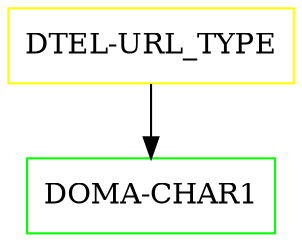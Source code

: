 digraph G {
  "DTEL-URL_TYPE" [shape=box,color=yellow];
  "DOMA-CHAR1" [shape=box,color=green,URL="./DOMA_CHAR1.html"];
  "DTEL-URL_TYPE" -> "DOMA-CHAR1";
}
